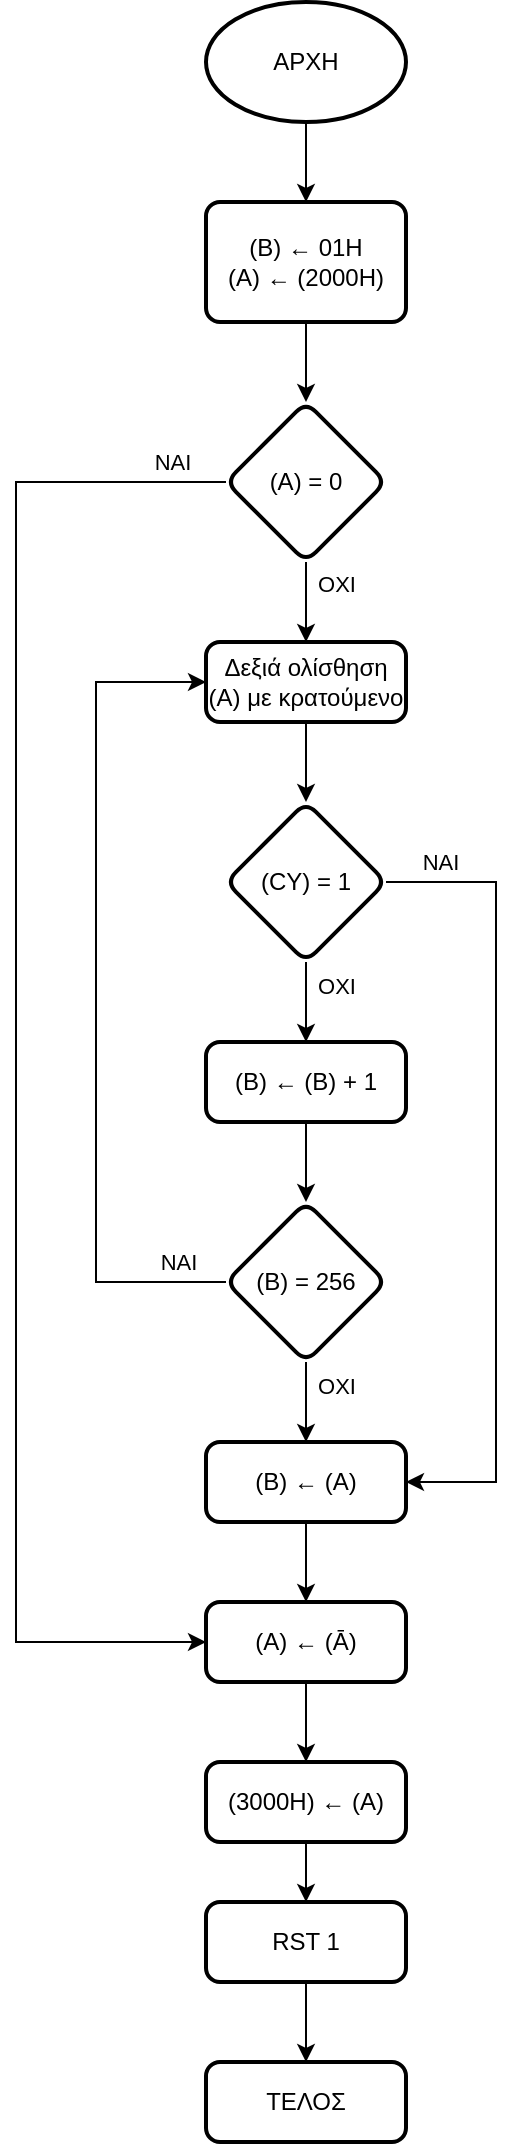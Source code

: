 <mxfile version="24.2.1" type="github">
  <diagram name="Page-1" id="u3xlfY5YbkxFMPsIwCSV">
    <mxGraphModel dx="913" dy="468" grid="1" gridSize="10" guides="1" tooltips="1" connect="1" arrows="1" fold="1" page="1" pageScale="1" pageWidth="850" pageHeight="1100" math="0" shadow="0">
      <root>
        <mxCell id="0" />
        <mxCell id="1" parent="0" />
        <mxCell id="Jat1IPDt6DlBgQIFaMdc-4" value="" style="edgeStyle=orthogonalEdgeStyle;rounded=0;orthogonalLoop=1;jettySize=auto;html=1;" edge="1" parent="1" source="ay8Ne9vmTwcOx8CBaFyh-1" target="Jat1IPDt6DlBgQIFaMdc-1">
          <mxGeometry relative="1" as="geometry" />
        </mxCell>
        <mxCell id="ay8Ne9vmTwcOx8CBaFyh-1" value="ΑΡΧΗ" style="strokeWidth=2;html=1;shape=mxgraph.flowchart.start_1;whiteSpace=wrap;" parent="1" vertex="1">
          <mxGeometry x="375" y="10" width="100" height="60" as="geometry" />
        </mxCell>
        <mxCell id="Jat1IPDt6DlBgQIFaMdc-34" value="" style="edgeStyle=orthogonalEdgeStyle;rounded=0;orthogonalLoop=1;jettySize=auto;html=1;" edge="1" parent="1" source="Jat1IPDt6DlBgQIFaMdc-1" target="Jat1IPDt6DlBgQIFaMdc-11">
          <mxGeometry relative="1" as="geometry" />
        </mxCell>
        <mxCell id="Jat1IPDt6DlBgQIFaMdc-1" value="&lt;div&gt;(Β) ← 01H&lt;/div&gt;&lt;div&gt;(A) ← (2000H)&lt;/div&gt;" style="rounded=1;whiteSpace=wrap;html=1;absoluteArcSize=1;arcSize=14;strokeWidth=2;" vertex="1" parent="1">
          <mxGeometry x="375" y="110" width="100" height="60" as="geometry" />
        </mxCell>
        <mxCell id="Jat1IPDt6DlBgQIFaMdc-35" style="edgeStyle=orthogonalEdgeStyle;rounded=0;orthogonalLoop=1;jettySize=auto;html=1;entryX=0;entryY=0.5;entryDx=0;entryDy=0;" edge="1" parent="1" source="Jat1IPDt6DlBgQIFaMdc-11" target="Jat1IPDt6DlBgQIFaMdc-24">
          <mxGeometry relative="1" as="geometry">
            <Array as="points">
              <mxPoint x="280" y="250" />
              <mxPoint x="280" y="830" />
            </Array>
          </mxGeometry>
        </mxCell>
        <mxCell id="Jat1IPDt6DlBgQIFaMdc-36" value="ΝΑΙ" style="edgeLabel;html=1;align=center;verticalAlign=middle;resizable=0;points=[];" vertex="1" connectable="0" parent="Jat1IPDt6DlBgQIFaMdc-35">
          <mxGeometry x="-0.941" y="-1" relative="1" as="geometry">
            <mxPoint x="-4" y="-9" as="offset" />
          </mxGeometry>
        </mxCell>
        <mxCell id="Jat1IPDt6DlBgQIFaMdc-37" value="" style="edgeStyle=orthogonalEdgeStyle;rounded=0;orthogonalLoop=1;jettySize=auto;html=1;" edge="1" parent="1" source="Jat1IPDt6DlBgQIFaMdc-11" target="Jat1IPDt6DlBgQIFaMdc-13">
          <mxGeometry relative="1" as="geometry" />
        </mxCell>
        <mxCell id="Jat1IPDt6DlBgQIFaMdc-39" value="ΟΧΙ" style="edgeLabel;html=1;align=center;verticalAlign=middle;resizable=0;points=[];" vertex="1" connectable="0" parent="Jat1IPDt6DlBgQIFaMdc-37">
          <mxGeometry x="-0.525" y="-1" relative="1" as="geometry">
            <mxPoint x="16" y="1" as="offset" />
          </mxGeometry>
        </mxCell>
        <mxCell id="Jat1IPDt6DlBgQIFaMdc-11" value="(A) = 0" style="rhombus;whiteSpace=wrap;html=1;rounded=1;arcSize=14;strokeWidth=2;" vertex="1" parent="1">
          <mxGeometry x="385" y="210" width="80" height="80" as="geometry" />
        </mxCell>
        <mxCell id="Jat1IPDt6DlBgQIFaMdc-16" value="" style="edgeStyle=orthogonalEdgeStyle;rounded=0;orthogonalLoop=1;jettySize=auto;html=1;" edge="1" parent="1" source="Jat1IPDt6DlBgQIFaMdc-13" target="Jat1IPDt6DlBgQIFaMdc-14">
          <mxGeometry relative="1" as="geometry" />
        </mxCell>
        <mxCell id="Jat1IPDt6DlBgQIFaMdc-13" value="Δεξιά ολίσθηση (Α) με κρατούμενο" style="rounded=1;whiteSpace=wrap;html=1;absoluteArcSize=1;arcSize=14;strokeWidth=2;" vertex="1" parent="1">
          <mxGeometry x="375" y="330" width="100" height="40" as="geometry" />
        </mxCell>
        <mxCell id="Jat1IPDt6DlBgQIFaMdc-40" style="edgeStyle=orthogonalEdgeStyle;rounded=0;orthogonalLoop=1;jettySize=auto;html=1;exitX=1;exitY=0.5;exitDx=0;exitDy=0;entryX=1;entryY=0.5;entryDx=0;entryDy=0;" edge="1" parent="1" source="Jat1IPDt6DlBgQIFaMdc-14" target="Jat1IPDt6DlBgQIFaMdc-22">
          <mxGeometry relative="1" as="geometry">
            <Array as="points">
              <mxPoint x="520" y="450" />
              <mxPoint x="520" y="750" />
            </Array>
          </mxGeometry>
        </mxCell>
        <mxCell id="Jat1IPDt6DlBgQIFaMdc-41" value="ΝΑΙ" style="edgeLabel;html=1;align=center;verticalAlign=middle;resizable=0;points=[];" vertex="1" connectable="0" parent="Jat1IPDt6DlBgQIFaMdc-40">
          <mxGeometry x="-0.864" y="1" relative="1" as="geometry">
            <mxPoint y="-9" as="offset" />
          </mxGeometry>
        </mxCell>
        <mxCell id="Jat1IPDt6DlBgQIFaMdc-42" value="" style="edgeStyle=orthogonalEdgeStyle;rounded=0;orthogonalLoop=1;jettySize=auto;html=1;" edge="1" parent="1" source="Jat1IPDt6DlBgQIFaMdc-14" target="Jat1IPDt6DlBgQIFaMdc-17">
          <mxGeometry relative="1" as="geometry" />
        </mxCell>
        <mxCell id="Jat1IPDt6DlBgQIFaMdc-43" value="ΟΧΙ" style="edgeLabel;html=1;align=center;verticalAlign=middle;resizable=0;points=[];" vertex="1" connectable="0" parent="Jat1IPDt6DlBgQIFaMdc-42">
          <mxGeometry x="-0.422" y="-1" relative="1" as="geometry">
            <mxPoint x="16" as="offset" />
          </mxGeometry>
        </mxCell>
        <mxCell id="Jat1IPDt6DlBgQIFaMdc-14" value="(CY) = 1" style="rhombus;whiteSpace=wrap;html=1;rounded=1;arcSize=14;strokeWidth=2;" vertex="1" parent="1">
          <mxGeometry x="385" y="410" width="80" height="80" as="geometry" />
        </mxCell>
        <mxCell id="Jat1IPDt6DlBgQIFaMdc-19" value="" style="edgeStyle=orthogonalEdgeStyle;rounded=0;orthogonalLoop=1;jettySize=auto;html=1;" edge="1" parent="1" source="Jat1IPDt6DlBgQIFaMdc-17" target="Jat1IPDt6DlBgQIFaMdc-18">
          <mxGeometry relative="1" as="geometry" />
        </mxCell>
        <mxCell id="Jat1IPDt6DlBgQIFaMdc-17" value="(B) ← (B) + 1" style="rounded=1;whiteSpace=wrap;html=1;absoluteArcSize=1;arcSize=14;strokeWidth=2;" vertex="1" parent="1">
          <mxGeometry x="375" y="530" width="100" height="40" as="geometry" />
        </mxCell>
        <mxCell id="Jat1IPDt6DlBgQIFaMdc-23" value="" style="edgeStyle=orthogonalEdgeStyle;rounded=0;orthogonalLoop=1;jettySize=auto;html=1;" edge="1" parent="1" source="Jat1IPDt6DlBgQIFaMdc-18" target="Jat1IPDt6DlBgQIFaMdc-22">
          <mxGeometry relative="1" as="geometry" />
        </mxCell>
        <mxCell id="Jat1IPDt6DlBgQIFaMdc-46" value="ΟΧΙ" style="edgeLabel;html=1;align=center;verticalAlign=middle;resizable=0;points=[];" vertex="1" connectable="0" parent="Jat1IPDt6DlBgQIFaMdc-23">
          <mxGeometry x="-0.422" relative="1" as="geometry">
            <mxPoint x="15" as="offset" />
          </mxGeometry>
        </mxCell>
        <mxCell id="Jat1IPDt6DlBgQIFaMdc-44" style="edgeStyle=orthogonalEdgeStyle;rounded=0;orthogonalLoop=1;jettySize=auto;html=1;entryX=0;entryY=0.5;entryDx=0;entryDy=0;" edge="1" parent="1" source="Jat1IPDt6DlBgQIFaMdc-18" target="Jat1IPDt6DlBgQIFaMdc-13">
          <mxGeometry relative="1" as="geometry">
            <Array as="points">
              <mxPoint x="320" y="650" />
              <mxPoint x="320" y="350" />
            </Array>
          </mxGeometry>
        </mxCell>
        <mxCell id="Jat1IPDt6DlBgQIFaMdc-45" value="ΝΑΙ" style="edgeLabel;html=1;align=center;verticalAlign=middle;resizable=0;points=[];" vertex="1" connectable="0" parent="Jat1IPDt6DlBgQIFaMdc-44">
          <mxGeometry x="-0.827" y="-1" relative="1" as="geometry">
            <mxPoint x="12" y="-9" as="offset" />
          </mxGeometry>
        </mxCell>
        <mxCell id="Jat1IPDt6DlBgQIFaMdc-18" value="(B) = 256" style="rhombus;whiteSpace=wrap;html=1;rounded=1;arcSize=14;strokeWidth=2;" vertex="1" parent="1">
          <mxGeometry x="385" y="610" width="80" height="80" as="geometry" />
        </mxCell>
        <mxCell id="Jat1IPDt6DlBgQIFaMdc-26" value="" style="edgeStyle=orthogonalEdgeStyle;rounded=0;orthogonalLoop=1;jettySize=auto;html=1;" edge="1" parent="1" source="Jat1IPDt6DlBgQIFaMdc-22" target="Jat1IPDt6DlBgQIFaMdc-24">
          <mxGeometry relative="1" as="geometry" />
        </mxCell>
        <mxCell id="Jat1IPDt6DlBgQIFaMdc-22" value="(B) ← (A)" style="rounded=1;whiteSpace=wrap;html=1;absoluteArcSize=1;arcSize=14;strokeWidth=2;" vertex="1" parent="1">
          <mxGeometry x="375" y="730" width="100" height="40" as="geometry" />
        </mxCell>
        <mxCell id="Jat1IPDt6DlBgQIFaMdc-28" value="" style="edgeStyle=orthogonalEdgeStyle;rounded=0;orthogonalLoop=1;jettySize=auto;html=1;" edge="1" parent="1" source="Jat1IPDt6DlBgQIFaMdc-24" target="Jat1IPDt6DlBgQIFaMdc-27">
          <mxGeometry relative="1" as="geometry" />
        </mxCell>
        <mxCell id="Jat1IPDt6DlBgQIFaMdc-24" value="(A) ← (Ā)" style="rounded=1;whiteSpace=wrap;html=1;absoluteArcSize=1;arcSize=14;strokeWidth=2;" vertex="1" parent="1">
          <mxGeometry x="375" y="810" width="100" height="40" as="geometry" />
        </mxCell>
        <mxCell id="Jat1IPDt6DlBgQIFaMdc-32" value="" style="edgeStyle=orthogonalEdgeStyle;rounded=0;orthogonalLoop=1;jettySize=auto;html=1;" edge="1" parent="1" source="Jat1IPDt6DlBgQIFaMdc-27" target="Jat1IPDt6DlBgQIFaMdc-29">
          <mxGeometry relative="1" as="geometry" />
        </mxCell>
        <mxCell id="Jat1IPDt6DlBgQIFaMdc-27" value="(3000H) ← (A)" style="rounded=1;whiteSpace=wrap;html=1;absoluteArcSize=1;arcSize=14;strokeWidth=2;" vertex="1" parent="1">
          <mxGeometry x="375" y="890" width="100" height="40" as="geometry" />
        </mxCell>
        <mxCell id="Jat1IPDt6DlBgQIFaMdc-33" value="" style="edgeStyle=orthogonalEdgeStyle;rounded=0;orthogonalLoop=1;jettySize=auto;html=1;" edge="1" parent="1" source="Jat1IPDt6DlBgQIFaMdc-29" target="Jat1IPDt6DlBgQIFaMdc-30">
          <mxGeometry relative="1" as="geometry" />
        </mxCell>
        <mxCell id="Jat1IPDt6DlBgQIFaMdc-29" value="RST 1" style="rounded=1;whiteSpace=wrap;html=1;absoluteArcSize=1;arcSize=14;strokeWidth=2;" vertex="1" parent="1">
          <mxGeometry x="375" y="960" width="100" height="40" as="geometry" />
        </mxCell>
        <mxCell id="Jat1IPDt6DlBgQIFaMdc-30" value="&lt;div&gt;ΤΕΛΟΣ&lt;/div&gt;" style="rounded=1;whiteSpace=wrap;html=1;absoluteArcSize=1;arcSize=14;strokeWidth=2;" vertex="1" parent="1">
          <mxGeometry x="375" y="1040" width="100" height="40" as="geometry" />
        </mxCell>
      </root>
    </mxGraphModel>
  </diagram>
</mxfile>

